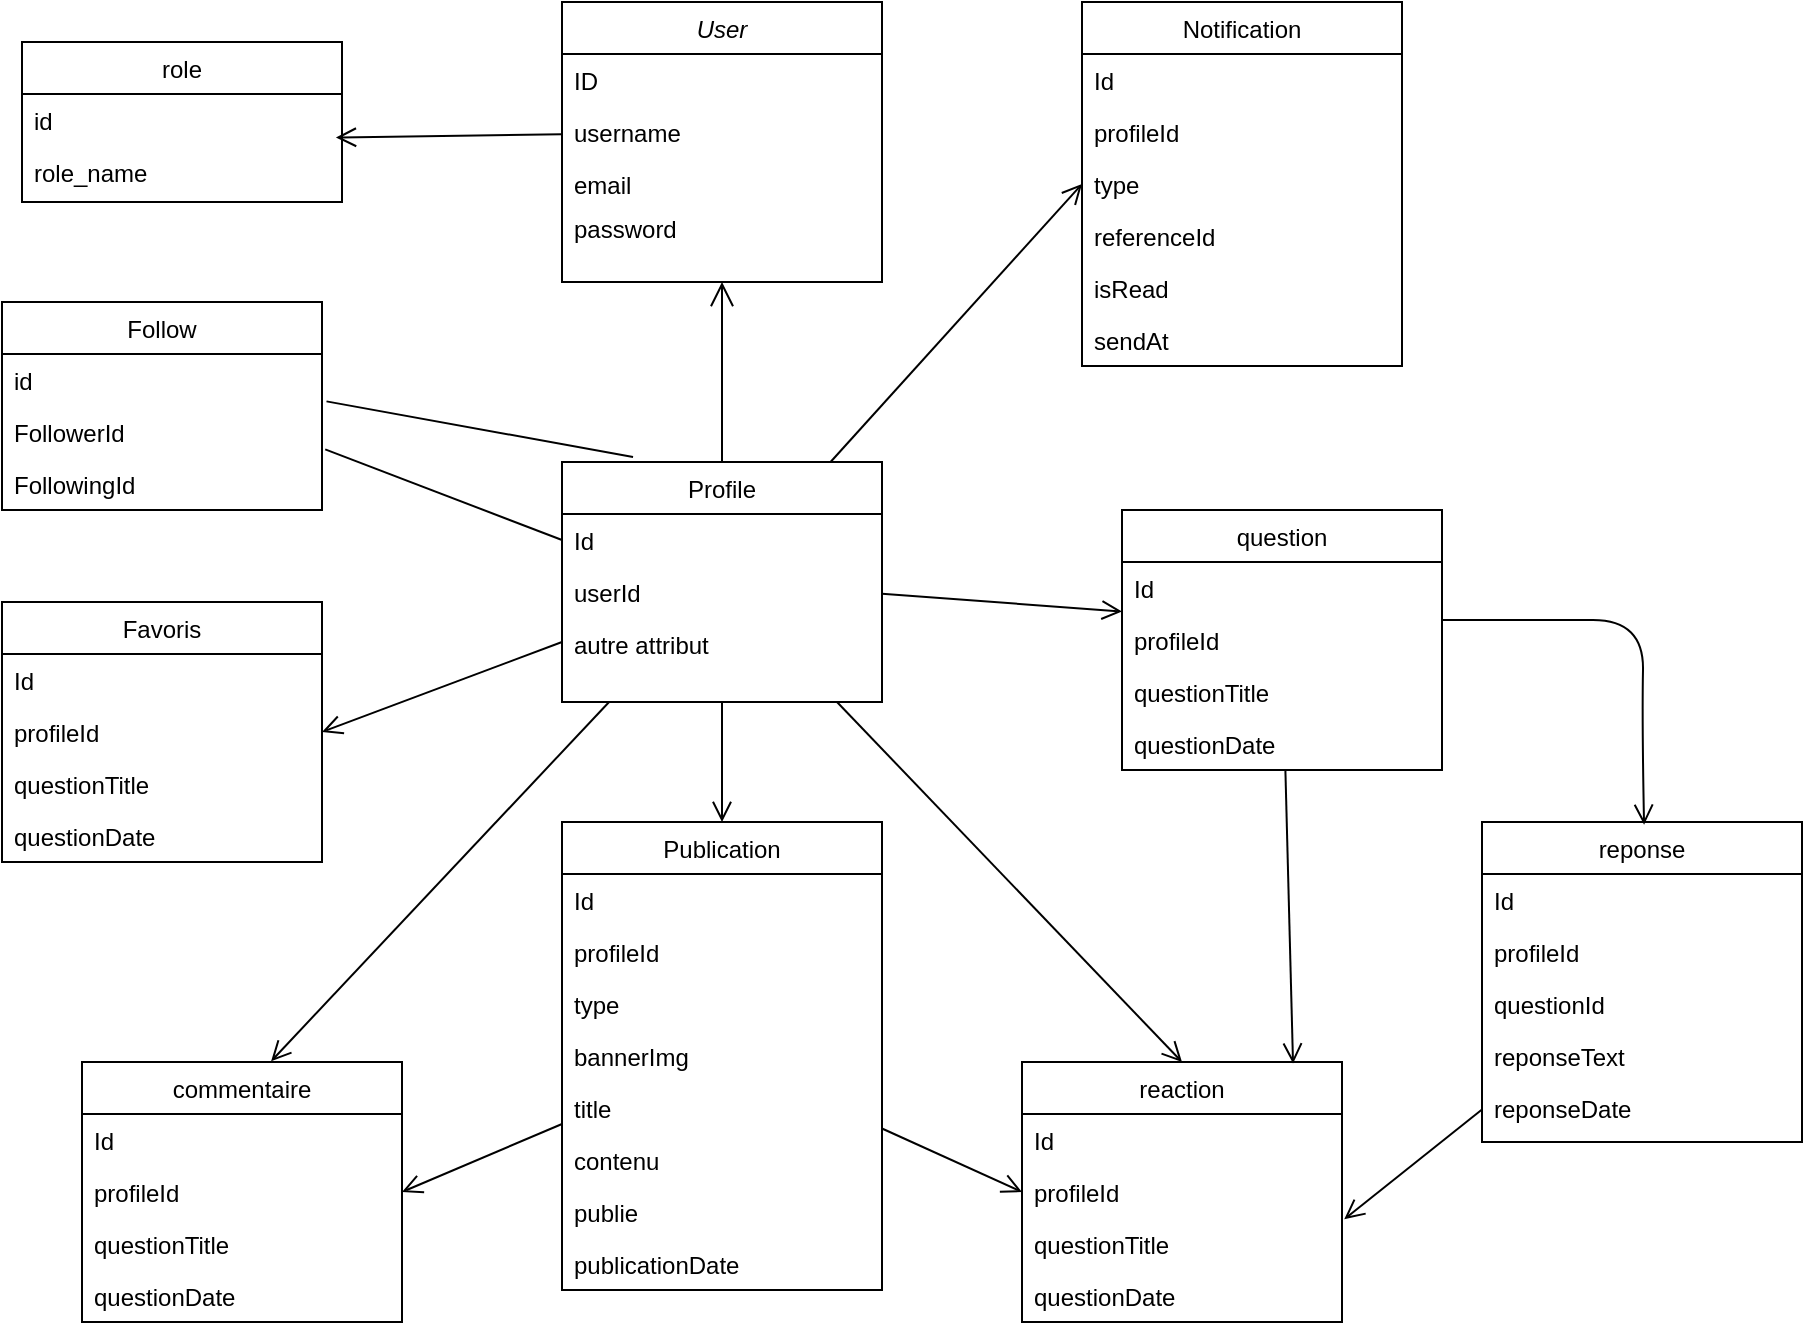 <mxfile version="26.0.2">
  <diagram id="C5RBs43oDa-KdzZeNtuy" name="Page-1">
    <mxGraphModel dx="2227" dy="763" grid="1" gridSize="10" guides="1" tooltips="1" connect="1" arrows="1" fold="1" page="1" pageScale="1" pageWidth="827" pageHeight="1169" math="0" shadow="0">
      <root>
        <mxCell id="WIyWlLk6GJQsqaUBKTNV-0" />
        <mxCell id="WIyWlLk6GJQsqaUBKTNV-1" parent="WIyWlLk6GJQsqaUBKTNV-0" />
        <mxCell id="zkfFHV4jXpPFQw0GAbJ--0" value="User" style="swimlane;fontStyle=2;align=center;verticalAlign=top;childLayout=stackLayout;horizontal=1;startSize=26;horizontalStack=0;resizeParent=1;resizeLast=0;collapsible=1;marginBottom=0;rounded=0;shadow=0;strokeWidth=1;" parent="WIyWlLk6GJQsqaUBKTNV-1" vertex="1">
          <mxGeometry x="120" y="130" width="160" height="140" as="geometry">
            <mxRectangle x="230" y="140" width="160" height="26" as="alternateBounds" />
          </mxGeometry>
        </mxCell>
        <mxCell id="zkfFHV4jXpPFQw0GAbJ--1" value="ID" style="text;align=left;verticalAlign=top;spacingLeft=4;spacingRight=4;overflow=hidden;rotatable=0;points=[[0,0.5],[1,0.5]];portConstraint=eastwest;" parent="zkfFHV4jXpPFQw0GAbJ--0" vertex="1">
          <mxGeometry y="26" width="160" height="26" as="geometry" />
        </mxCell>
        <mxCell id="zkfFHV4jXpPFQw0GAbJ--2" value="username" style="text;align=left;verticalAlign=top;spacingLeft=4;spacingRight=4;overflow=hidden;rotatable=0;points=[[0,0.5],[1,0.5]];portConstraint=eastwest;rounded=0;shadow=0;html=0;" parent="zkfFHV4jXpPFQw0GAbJ--0" vertex="1">
          <mxGeometry y="52" width="160" height="26" as="geometry" />
        </mxCell>
        <mxCell id="zkfFHV4jXpPFQw0GAbJ--3" value="email" style="text;align=left;verticalAlign=top;spacingLeft=4;spacingRight=4;overflow=hidden;rotatable=0;points=[[0,0.5],[1,0.5]];portConstraint=eastwest;rounded=0;shadow=0;html=0;" parent="zkfFHV4jXpPFQw0GAbJ--0" vertex="1">
          <mxGeometry y="78" width="160" height="22" as="geometry" />
        </mxCell>
        <mxCell id="zkfFHV4jXpPFQw0GAbJ--5" value="password" style="text;align=left;verticalAlign=top;spacingLeft=4;spacingRight=4;overflow=hidden;rotatable=0;points=[[0,0.5],[1,0.5]];portConstraint=eastwest;" parent="zkfFHV4jXpPFQw0GAbJ--0" vertex="1">
          <mxGeometry y="100" width="160" height="26" as="geometry" />
        </mxCell>
        <mxCell id="ebhIUU0zslcEcWrlXmNj-18" style="edgeStyle=none;curved=1;rounded=0;orthogonalLoop=1;jettySize=auto;html=1;entryX=0;entryY=0.5;entryDx=0;entryDy=0;fontSize=12;startSize=8;endSize=8;endArrow=open;endFill=0;" edge="1" parent="WIyWlLk6GJQsqaUBKTNV-1" source="zkfFHV4jXpPFQw0GAbJ--6" target="ebhIUU0zslcEcWrlXmNj-13">
          <mxGeometry relative="1" as="geometry" />
        </mxCell>
        <mxCell id="ebhIUU0zslcEcWrlXmNj-19" style="edgeStyle=none;curved=1;rounded=0;orthogonalLoop=1;jettySize=auto;html=1;entryX=0.5;entryY=0;entryDx=0;entryDy=0;fontSize=12;startSize=8;endSize=8;endArrow=open;endFill=0;" edge="1" parent="WIyWlLk6GJQsqaUBKTNV-1" source="zkfFHV4jXpPFQw0GAbJ--6" target="ebhIUU0zslcEcWrlXmNj-6">
          <mxGeometry relative="1" as="geometry" />
        </mxCell>
        <mxCell id="ebhIUU0zslcEcWrlXmNj-53" style="edgeStyle=none;curved=1;rounded=0;orthogonalLoop=1;jettySize=auto;html=1;entryX=1;entryY=0.5;entryDx=0;entryDy=0;fontSize=12;startSize=8;endSize=8;endArrow=open;endFill=0;" edge="1" parent="WIyWlLk6GJQsqaUBKTNV-1" source="zkfFHV4jXpPFQw0GAbJ--6" target="ebhIUU0zslcEcWrlXmNj-48">
          <mxGeometry relative="1" as="geometry" />
        </mxCell>
        <mxCell id="ebhIUU0zslcEcWrlXmNj-68" style="edgeStyle=none;curved=1;rounded=0;orthogonalLoop=1;jettySize=auto;html=1;entryX=0.5;entryY=0;entryDx=0;entryDy=0;fontSize=12;startSize=8;endSize=8;endArrow=open;endFill=0;" edge="1" parent="WIyWlLk6GJQsqaUBKTNV-1" source="zkfFHV4jXpPFQw0GAbJ--6" target="ebhIUU0zslcEcWrlXmNj-63">
          <mxGeometry relative="1" as="geometry" />
        </mxCell>
        <mxCell id="zkfFHV4jXpPFQw0GAbJ--6" value="Profile" style="swimlane;fontStyle=0;align=center;verticalAlign=top;childLayout=stackLayout;horizontal=1;startSize=26;horizontalStack=0;resizeParent=1;resizeLast=0;collapsible=1;marginBottom=0;rounded=0;shadow=0;strokeWidth=1;" parent="WIyWlLk6GJQsqaUBKTNV-1" vertex="1">
          <mxGeometry x="120" y="360" width="160" height="120" as="geometry">
            <mxRectangle x="130" y="380" width="160" height="26" as="alternateBounds" />
          </mxGeometry>
        </mxCell>
        <mxCell id="zkfFHV4jXpPFQw0GAbJ--7" value="Id" style="text;align=left;verticalAlign=top;spacingLeft=4;spacingRight=4;overflow=hidden;rotatable=0;points=[[0,0.5],[1,0.5]];portConstraint=eastwest;" parent="zkfFHV4jXpPFQw0GAbJ--6" vertex="1">
          <mxGeometry y="26" width="160" height="26" as="geometry" />
        </mxCell>
        <mxCell id="zkfFHV4jXpPFQw0GAbJ--8" value="userId" style="text;align=left;verticalAlign=top;spacingLeft=4;spacingRight=4;overflow=hidden;rotatable=0;points=[[0,0.5],[1,0.5]];portConstraint=eastwest;rounded=0;shadow=0;html=0;" parent="zkfFHV4jXpPFQw0GAbJ--6" vertex="1">
          <mxGeometry y="52" width="160" height="26" as="geometry" />
        </mxCell>
        <mxCell id="ebhIUU0zslcEcWrlXmNj-0" value="autre attribut" style="text;align=left;verticalAlign=top;spacingLeft=4;spacingRight=4;overflow=hidden;rotatable=0;points=[[0,0.5],[1,0.5]];portConstraint=eastwest;rounded=0;shadow=0;html=0;" vertex="1" parent="zkfFHV4jXpPFQw0GAbJ--6">
          <mxGeometry y="78" width="160" height="26" as="geometry" />
        </mxCell>
        <mxCell id="zkfFHV4jXpPFQw0GAbJ--12" value="" style="endArrow=open;endSize=10;endFill=0;shadow=0;strokeWidth=1;rounded=0;curved=0;edgeStyle=elbowEdgeStyle;elbow=vertical;" parent="WIyWlLk6GJQsqaUBKTNV-1" source="zkfFHV4jXpPFQw0GAbJ--6" target="zkfFHV4jXpPFQw0GAbJ--0" edge="1">
          <mxGeometry width="160" relative="1" as="geometry">
            <mxPoint x="200" y="203" as="sourcePoint" />
            <mxPoint x="200" y="203" as="targetPoint" />
            <Array as="points">
              <mxPoint x="200" y="310" />
            </Array>
          </mxGeometry>
        </mxCell>
        <mxCell id="zkfFHV4jXpPFQw0GAbJ--13" value="Follow" style="swimlane;fontStyle=0;align=center;verticalAlign=top;childLayout=stackLayout;horizontal=1;startSize=26;horizontalStack=0;resizeParent=1;resizeLast=0;collapsible=1;marginBottom=0;rounded=0;shadow=0;strokeWidth=1;" parent="WIyWlLk6GJQsqaUBKTNV-1" vertex="1">
          <mxGeometry x="-160" y="280" width="160" height="104" as="geometry">
            <mxRectangle x="340" y="380" width="170" height="26" as="alternateBounds" />
          </mxGeometry>
        </mxCell>
        <mxCell id="ebhIUU0zslcEcWrlXmNj-4" value="id" style="text;align=left;verticalAlign=top;spacingLeft=4;spacingRight=4;overflow=hidden;rotatable=0;points=[[0,0.5],[1,0.5]];portConstraint=eastwest;" vertex="1" parent="zkfFHV4jXpPFQw0GAbJ--13">
          <mxGeometry y="26" width="160" height="26" as="geometry" />
        </mxCell>
        <mxCell id="ebhIUU0zslcEcWrlXmNj-3" value="FollowerId" style="text;align=left;verticalAlign=top;spacingLeft=4;spacingRight=4;overflow=hidden;rotatable=0;points=[[0,0.5],[1,0.5]];portConstraint=eastwest;" vertex="1" parent="zkfFHV4jXpPFQw0GAbJ--13">
          <mxGeometry y="52" width="160" height="26" as="geometry" />
        </mxCell>
        <mxCell id="ebhIUU0zslcEcWrlXmNj-5" value="FollowingId" style="text;align=left;verticalAlign=top;spacingLeft=4;spacingRight=4;overflow=hidden;rotatable=0;points=[[0,0.5],[1,0.5]];portConstraint=eastwest;" vertex="1" parent="zkfFHV4jXpPFQw0GAbJ--13">
          <mxGeometry y="78" width="160" height="26" as="geometry" />
        </mxCell>
        <mxCell id="zkfFHV4jXpPFQw0GAbJ--17" value="role" style="swimlane;fontStyle=0;align=center;verticalAlign=top;childLayout=stackLayout;horizontal=1;startSize=26;horizontalStack=0;resizeParent=1;resizeLast=0;collapsible=1;marginBottom=0;rounded=0;shadow=0;strokeWidth=1;" parent="WIyWlLk6GJQsqaUBKTNV-1" vertex="1">
          <mxGeometry x="-150" y="150" width="160" height="80" as="geometry">
            <mxRectangle x="550" y="140" width="160" height="26" as="alternateBounds" />
          </mxGeometry>
        </mxCell>
        <mxCell id="zkfFHV4jXpPFQw0GAbJ--18" value="id" style="text;align=left;verticalAlign=top;spacingLeft=4;spacingRight=4;overflow=hidden;rotatable=0;points=[[0,0.5],[1,0.5]];portConstraint=eastwest;" parent="zkfFHV4jXpPFQw0GAbJ--17" vertex="1">
          <mxGeometry y="26" width="160" height="26" as="geometry" />
        </mxCell>
        <mxCell id="zkfFHV4jXpPFQw0GAbJ--22" value="role_name" style="text;align=left;verticalAlign=top;spacingLeft=4;spacingRight=4;overflow=hidden;rotatable=0;points=[[0,0.5],[1,0.5]];portConstraint=eastwest;rounded=0;shadow=0;html=0;" parent="zkfFHV4jXpPFQw0GAbJ--17" vertex="1">
          <mxGeometry y="52" width="160" height="26" as="geometry" />
        </mxCell>
        <mxCell id="ebhIUU0zslcEcWrlXmNj-1" style="edgeStyle=none;curved=1;rounded=0;orthogonalLoop=1;jettySize=auto;html=1;entryX=0.222;entryY=-0.021;entryDx=0;entryDy=0;entryPerimeter=0;fontSize=12;startSize=8;endSize=8;endArrow=none;endFill=0;exitX=1.014;exitY=0.911;exitDx=0;exitDy=0;exitPerimeter=0;" edge="1" parent="WIyWlLk6GJQsqaUBKTNV-1" source="ebhIUU0zslcEcWrlXmNj-4" target="zkfFHV4jXpPFQw0GAbJ--6">
          <mxGeometry relative="1" as="geometry">
            <mxPoint x="14.509" y="426" as="sourcePoint" />
          </mxGeometry>
        </mxCell>
        <mxCell id="ebhIUU0zslcEcWrlXmNj-2" style="edgeStyle=none;curved=1;rounded=0;orthogonalLoop=1;jettySize=auto;html=1;entryX=1.01;entryY=0.834;entryDx=0;entryDy=0;entryPerimeter=0;fontSize=12;startSize=8;endSize=8;endArrow=none;endFill=0;exitX=0;exitY=0.5;exitDx=0;exitDy=0;" edge="1" parent="WIyWlLk6GJQsqaUBKTNV-1" source="zkfFHV4jXpPFQw0GAbJ--7" target="ebhIUU0zslcEcWrlXmNj-3">
          <mxGeometry relative="1" as="geometry">
            <mxPoint x="110" y="400" as="sourcePoint" />
            <mxPoint x="20" y="450.7" as="targetPoint" />
          </mxGeometry>
        </mxCell>
        <mxCell id="ebhIUU0zslcEcWrlXmNj-62" style="edgeStyle=none;curved=1;rounded=0;orthogonalLoop=1;jettySize=auto;html=1;entryX=1;entryY=0.5;entryDx=0;entryDy=0;fontSize=12;startSize=8;endSize=8;endArrow=open;endFill=0;" edge="1" parent="WIyWlLk6GJQsqaUBKTNV-1" source="ebhIUU0zslcEcWrlXmNj-6" target="ebhIUU0zslcEcWrlXmNj-57">
          <mxGeometry relative="1" as="geometry" />
        </mxCell>
        <mxCell id="ebhIUU0zslcEcWrlXmNj-71" style="edgeStyle=none;curved=1;rounded=0;orthogonalLoop=1;jettySize=auto;html=1;entryX=0;entryY=0.5;entryDx=0;entryDy=0;fontSize=12;startSize=8;endSize=8;endArrow=open;endFill=0;" edge="1" parent="WIyWlLk6GJQsqaUBKTNV-1" source="ebhIUU0zslcEcWrlXmNj-6" target="ebhIUU0zslcEcWrlXmNj-65">
          <mxGeometry relative="1" as="geometry" />
        </mxCell>
        <mxCell id="ebhIUU0zslcEcWrlXmNj-6" value="Publication" style="swimlane;fontStyle=0;align=center;verticalAlign=top;childLayout=stackLayout;horizontal=1;startSize=26;horizontalStack=0;resizeParent=1;resizeLast=0;collapsible=1;marginBottom=0;rounded=0;shadow=0;strokeWidth=1;" vertex="1" parent="WIyWlLk6GJQsqaUBKTNV-1">
          <mxGeometry x="120" y="540" width="160" height="234" as="geometry">
            <mxRectangle x="130" y="380" width="160" height="26" as="alternateBounds" />
          </mxGeometry>
        </mxCell>
        <mxCell id="ebhIUU0zslcEcWrlXmNj-7" value="Id" style="text;align=left;verticalAlign=top;spacingLeft=4;spacingRight=4;overflow=hidden;rotatable=0;points=[[0,0.5],[1,0.5]];portConstraint=eastwest;" vertex="1" parent="ebhIUU0zslcEcWrlXmNj-6">
          <mxGeometry y="26" width="160" height="26" as="geometry" />
        </mxCell>
        <mxCell id="ebhIUU0zslcEcWrlXmNj-8" value="profileId" style="text;align=left;verticalAlign=top;spacingLeft=4;spacingRight=4;overflow=hidden;rotatable=0;points=[[0,0.5],[1,0.5]];portConstraint=eastwest;rounded=0;shadow=0;html=0;" vertex="1" parent="ebhIUU0zslcEcWrlXmNj-6">
          <mxGeometry y="52" width="160" height="26" as="geometry" />
        </mxCell>
        <mxCell id="ebhIUU0zslcEcWrlXmNj-25" value="type" style="text;align=left;verticalAlign=top;spacingLeft=4;spacingRight=4;overflow=hidden;rotatable=0;points=[[0,0.5],[1,0.5]];portConstraint=eastwest;rounded=0;shadow=0;html=0;" vertex="1" parent="ebhIUU0zslcEcWrlXmNj-6">
          <mxGeometry y="78" width="160" height="26" as="geometry" />
        </mxCell>
        <mxCell id="ebhIUU0zslcEcWrlXmNj-9" value="bannerImg" style="text;align=left;verticalAlign=top;spacingLeft=4;spacingRight=4;overflow=hidden;rotatable=0;points=[[0,0.5],[1,0.5]];portConstraint=eastwest;rounded=0;shadow=0;html=0;" vertex="1" parent="ebhIUU0zslcEcWrlXmNj-6">
          <mxGeometry y="104" width="160" height="26" as="geometry" />
        </mxCell>
        <mxCell id="ebhIUU0zslcEcWrlXmNj-21" value="title" style="text;align=left;verticalAlign=top;spacingLeft=4;spacingRight=4;overflow=hidden;rotatable=0;points=[[0,0.5],[1,0.5]];portConstraint=eastwest;rounded=0;shadow=0;html=0;" vertex="1" parent="ebhIUU0zslcEcWrlXmNj-6">
          <mxGeometry y="130" width="160" height="26" as="geometry" />
        </mxCell>
        <mxCell id="ebhIUU0zslcEcWrlXmNj-22" value="contenu" style="text;align=left;verticalAlign=top;spacingLeft=4;spacingRight=4;overflow=hidden;rotatable=0;points=[[0,0.5],[1,0.5]];portConstraint=eastwest;rounded=0;shadow=0;html=0;" vertex="1" parent="ebhIUU0zslcEcWrlXmNj-6">
          <mxGeometry y="156" width="160" height="26" as="geometry" />
        </mxCell>
        <mxCell id="ebhIUU0zslcEcWrlXmNj-23" value="publie" style="text;align=left;verticalAlign=top;spacingLeft=4;spacingRight=4;overflow=hidden;rotatable=0;points=[[0,0.5],[1,0.5]];portConstraint=eastwest;rounded=0;shadow=0;html=0;" vertex="1" parent="ebhIUU0zslcEcWrlXmNj-6">
          <mxGeometry y="182" width="160" height="26" as="geometry" />
        </mxCell>
        <mxCell id="ebhIUU0zslcEcWrlXmNj-24" value="publicationDate" style="text;align=left;verticalAlign=top;spacingLeft=4;spacingRight=4;overflow=hidden;rotatable=0;points=[[0,0.5],[1,0.5]];portConstraint=eastwest;rounded=0;shadow=0;html=0;" vertex="1" parent="ebhIUU0zslcEcWrlXmNj-6">
          <mxGeometry y="208" width="160" height="26" as="geometry" />
        </mxCell>
        <mxCell id="ebhIUU0zslcEcWrlXmNj-10" value="Notification" style="swimlane;fontStyle=0;align=center;verticalAlign=top;childLayout=stackLayout;horizontal=1;startSize=26;horizontalStack=0;resizeParent=1;resizeLast=0;collapsible=1;marginBottom=0;rounded=0;shadow=0;strokeWidth=1;" vertex="1" parent="WIyWlLk6GJQsqaUBKTNV-1">
          <mxGeometry x="380" y="130" width="160" height="182" as="geometry">
            <mxRectangle x="130" y="380" width="160" height="26" as="alternateBounds" />
          </mxGeometry>
        </mxCell>
        <mxCell id="ebhIUU0zslcEcWrlXmNj-11" value="Id" style="text;align=left;verticalAlign=top;spacingLeft=4;spacingRight=4;overflow=hidden;rotatable=0;points=[[0,0.5],[1,0.5]];portConstraint=eastwest;" vertex="1" parent="ebhIUU0zslcEcWrlXmNj-10">
          <mxGeometry y="26" width="160" height="26" as="geometry" />
        </mxCell>
        <mxCell id="ebhIUU0zslcEcWrlXmNj-12" value="profileId" style="text;align=left;verticalAlign=top;spacingLeft=4;spacingRight=4;overflow=hidden;rotatable=0;points=[[0,0.5],[1,0.5]];portConstraint=eastwest;rounded=0;shadow=0;html=0;" vertex="1" parent="ebhIUU0zslcEcWrlXmNj-10">
          <mxGeometry y="52" width="160" height="26" as="geometry" />
        </mxCell>
        <mxCell id="ebhIUU0zslcEcWrlXmNj-13" value="type" style="text;align=left;verticalAlign=top;spacingLeft=4;spacingRight=4;overflow=hidden;rotatable=0;points=[[0,0.5],[1,0.5]];portConstraint=eastwest;rounded=0;shadow=0;html=0;" vertex="1" parent="ebhIUU0zslcEcWrlXmNj-10">
          <mxGeometry y="78" width="160" height="26" as="geometry" />
        </mxCell>
        <mxCell id="ebhIUU0zslcEcWrlXmNj-26" value="referenceId" style="text;align=left;verticalAlign=top;spacingLeft=4;spacingRight=4;overflow=hidden;rotatable=0;points=[[0,0.5],[1,0.5]];portConstraint=eastwest;rounded=0;shadow=0;html=0;" vertex="1" parent="ebhIUU0zslcEcWrlXmNj-10">
          <mxGeometry y="104" width="160" height="26" as="geometry" />
        </mxCell>
        <mxCell id="ebhIUU0zslcEcWrlXmNj-27" value="isRead" style="text;align=left;verticalAlign=top;spacingLeft=4;spacingRight=4;overflow=hidden;rotatable=0;points=[[0,0.5],[1,0.5]];portConstraint=eastwest;rounded=0;shadow=0;html=0;" vertex="1" parent="ebhIUU0zslcEcWrlXmNj-10">
          <mxGeometry y="130" width="160" height="26" as="geometry" />
        </mxCell>
        <mxCell id="ebhIUU0zslcEcWrlXmNj-28" value="sendAt" style="text;align=left;verticalAlign=top;spacingLeft=4;spacingRight=4;overflow=hidden;rotatable=0;points=[[0,0.5],[1,0.5]];portConstraint=eastwest;rounded=0;shadow=0;html=0;" vertex="1" parent="ebhIUU0zslcEcWrlXmNj-10">
          <mxGeometry y="156" width="160" height="26" as="geometry" />
        </mxCell>
        <mxCell id="ebhIUU0zslcEcWrlXmNj-29" value="question" style="swimlane;fontStyle=0;align=center;verticalAlign=top;childLayout=stackLayout;horizontal=1;startSize=26;horizontalStack=0;resizeParent=1;resizeLast=0;collapsible=1;marginBottom=0;rounded=0;shadow=0;strokeWidth=1;" vertex="1" parent="WIyWlLk6GJQsqaUBKTNV-1">
          <mxGeometry x="400" y="384" width="160" height="130" as="geometry">
            <mxRectangle x="130" y="380" width="160" height="26" as="alternateBounds" />
          </mxGeometry>
        </mxCell>
        <mxCell id="ebhIUU0zslcEcWrlXmNj-30" value="Id" style="text;align=left;verticalAlign=top;spacingLeft=4;spacingRight=4;overflow=hidden;rotatable=0;points=[[0,0.5],[1,0.5]];portConstraint=eastwest;" vertex="1" parent="ebhIUU0zslcEcWrlXmNj-29">
          <mxGeometry y="26" width="160" height="26" as="geometry" />
        </mxCell>
        <mxCell id="ebhIUU0zslcEcWrlXmNj-31" value="profileId" style="text;align=left;verticalAlign=top;spacingLeft=4;spacingRight=4;overflow=hidden;rotatable=0;points=[[0,0.5],[1,0.5]];portConstraint=eastwest;rounded=0;shadow=0;html=0;" vertex="1" parent="ebhIUU0zslcEcWrlXmNj-29">
          <mxGeometry y="52" width="160" height="26" as="geometry" />
        </mxCell>
        <mxCell id="ebhIUU0zslcEcWrlXmNj-32" value="questionTitle" style="text;align=left;verticalAlign=top;spacingLeft=4;spacingRight=4;overflow=hidden;rotatable=0;points=[[0,0.5],[1,0.5]];portConstraint=eastwest;rounded=0;shadow=0;html=0;" vertex="1" parent="ebhIUU0zslcEcWrlXmNj-29">
          <mxGeometry y="78" width="160" height="26" as="geometry" />
        </mxCell>
        <mxCell id="ebhIUU0zslcEcWrlXmNj-33" value="questionDate" style="text;align=left;verticalAlign=top;spacingLeft=4;spacingRight=4;overflow=hidden;rotatable=0;points=[[0,0.5],[1,0.5]];portConstraint=eastwest;rounded=0;shadow=0;html=0;" vertex="1" parent="ebhIUU0zslcEcWrlXmNj-29">
          <mxGeometry y="104" width="160" height="26" as="geometry" />
        </mxCell>
        <mxCell id="ebhIUU0zslcEcWrlXmNj-36" style="edgeStyle=none;curved=1;rounded=0;orthogonalLoop=1;jettySize=auto;html=1;fontSize=12;startSize=8;endSize=8;endArrow=open;endFill=0;entryX=0;entryY=0.952;entryDx=0;entryDy=0;entryPerimeter=0;" edge="1" parent="WIyWlLk6GJQsqaUBKTNV-1" source="zkfFHV4jXpPFQw0GAbJ--6" target="ebhIUU0zslcEcWrlXmNj-30">
          <mxGeometry relative="1" as="geometry">
            <mxPoint x="411" y="425" as="targetPoint" />
          </mxGeometry>
        </mxCell>
        <mxCell id="ebhIUU0zslcEcWrlXmNj-37" value="reponse" style="swimlane;fontStyle=0;align=center;verticalAlign=top;childLayout=stackLayout;horizontal=1;startSize=26;horizontalStack=0;resizeParent=1;resizeLast=0;collapsible=1;marginBottom=0;rounded=0;shadow=0;strokeWidth=1;" vertex="1" parent="WIyWlLk6GJQsqaUBKTNV-1">
          <mxGeometry x="580" y="540" width="160" height="160" as="geometry">
            <mxRectangle x="130" y="380" width="160" height="26" as="alternateBounds" />
          </mxGeometry>
        </mxCell>
        <mxCell id="ebhIUU0zslcEcWrlXmNj-38" value="Id" style="text;align=left;verticalAlign=top;spacingLeft=4;spacingRight=4;overflow=hidden;rotatable=0;points=[[0,0.5],[1,0.5]];portConstraint=eastwest;" vertex="1" parent="ebhIUU0zslcEcWrlXmNj-37">
          <mxGeometry y="26" width="160" height="26" as="geometry" />
        </mxCell>
        <mxCell id="ebhIUU0zslcEcWrlXmNj-39" value="profileId" style="text;align=left;verticalAlign=top;spacingLeft=4;spacingRight=4;overflow=hidden;rotatable=0;points=[[0,0.5],[1,0.5]];portConstraint=eastwest;rounded=0;shadow=0;html=0;" vertex="1" parent="ebhIUU0zslcEcWrlXmNj-37">
          <mxGeometry y="52" width="160" height="26" as="geometry" />
        </mxCell>
        <mxCell id="ebhIUU0zslcEcWrlXmNj-40" value="questionId" style="text;align=left;verticalAlign=top;spacingLeft=4;spacingRight=4;overflow=hidden;rotatable=0;points=[[0,0.5],[1,0.5]];portConstraint=eastwest;rounded=0;shadow=0;html=0;" vertex="1" parent="ebhIUU0zslcEcWrlXmNj-37">
          <mxGeometry y="78" width="160" height="26" as="geometry" />
        </mxCell>
        <mxCell id="ebhIUU0zslcEcWrlXmNj-41" value="reponseText" style="text;align=left;verticalAlign=top;spacingLeft=4;spacingRight=4;overflow=hidden;rotatable=0;points=[[0,0.5],[1,0.5]];portConstraint=eastwest;rounded=0;shadow=0;html=0;" vertex="1" parent="ebhIUU0zslcEcWrlXmNj-37">
          <mxGeometry y="104" width="160" height="26" as="geometry" />
        </mxCell>
        <mxCell id="ebhIUU0zslcEcWrlXmNj-43" value="reponseDate" style="text;align=left;verticalAlign=top;spacingLeft=4;spacingRight=4;overflow=hidden;rotatable=0;points=[[0,0.5],[1,0.5]];portConstraint=eastwest;rounded=0;shadow=0;html=0;" vertex="1" parent="ebhIUU0zslcEcWrlXmNj-37">
          <mxGeometry y="130" width="160" height="26" as="geometry" />
        </mxCell>
        <mxCell id="ebhIUU0zslcEcWrlXmNj-46" value="Favoris" style="swimlane;fontStyle=0;align=center;verticalAlign=top;childLayout=stackLayout;horizontal=1;startSize=26;horizontalStack=0;resizeParent=1;resizeLast=0;collapsible=1;marginBottom=0;rounded=0;shadow=0;strokeWidth=1;" vertex="1" parent="WIyWlLk6GJQsqaUBKTNV-1">
          <mxGeometry x="-160" y="430" width="160" height="130" as="geometry">
            <mxRectangle x="130" y="380" width="160" height="26" as="alternateBounds" />
          </mxGeometry>
        </mxCell>
        <mxCell id="ebhIUU0zslcEcWrlXmNj-47" value="Id" style="text;align=left;verticalAlign=top;spacingLeft=4;spacingRight=4;overflow=hidden;rotatable=0;points=[[0,0.5],[1,0.5]];portConstraint=eastwest;" vertex="1" parent="ebhIUU0zslcEcWrlXmNj-46">
          <mxGeometry y="26" width="160" height="26" as="geometry" />
        </mxCell>
        <mxCell id="ebhIUU0zslcEcWrlXmNj-48" value="profileId" style="text;align=left;verticalAlign=top;spacingLeft=4;spacingRight=4;overflow=hidden;rotatable=0;points=[[0,0.5],[1,0.5]];portConstraint=eastwest;rounded=0;shadow=0;html=0;" vertex="1" parent="ebhIUU0zslcEcWrlXmNj-46">
          <mxGeometry y="52" width="160" height="26" as="geometry" />
        </mxCell>
        <mxCell id="ebhIUU0zslcEcWrlXmNj-49" value="questionTitle" style="text;align=left;verticalAlign=top;spacingLeft=4;spacingRight=4;overflow=hidden;rotatable=0;points=[[0,0.5],[1,0.5]];portConstraint=eastwest;rounded=0;shadow=0;html=0;" vertex="1" parent="ebhIUU0zslcEcWrlXmNj-46">
          <mxGeometry y="78" width="160" height="26" as="geometry" />
        </mxCell>
        <mxCell id="ebhIUU0zslcEcWrlXmNj-50" value="questionDate" style="text;align=left;verticalAlign=top;spacingLeft=4;spacingRight=4;overflow=hidden;rotatable=0;points=[[0,0.5],[1,0.5]];portConstraint=eastwest;rounded=0;shadow=0;html=0;" vertex="1" parent="ebhIUU0zslcEcWrlXmNj-46">
          <mxGeometry y="104" width="160" height="26" as="geometry" />
        </mxCell>
        <mxCell id="ebhIUU0zslcEcWrlXmNj-51" style="edgeStyle=none;curved=1;rounded=0;orthogonalLoop=1;jettySize=auto;html=1;entryX=0.569;entryY=0.015;entryDx=0;entryDy=0;entryPerimeter=0;fontSize=12;startSize=8;endSize=8;endArrow=open;endFill=0;" edge="1" parent="WIyWlLk6GJQsqaUBKTNV-1">
          <mxGeometry relative="1" as="geometry">
            <mxPoint x="560" y="439" as="sourcePoint" />
            <mxPoint x="661.04" y="541.4" as="targetPoint" />
            <Array as="points">
              <mxPoint x="610" y="439" />
              <mxPoint x="661" y="439" />
              <mxPoint x="660" y="489" />
            </Array>
          </mxGeometry>
        </mxCell>
        <mxCell id="ebhIUU0zslcEcWrlXmNj-55" value="commentaire" style="swimlane;fontStyle=0;align=center;verticalAlign=top;childLayout=stackLayout;horizontal=1;startSize=26;horizontalStack=0;resizeParent=1;resizeLast=0;collapsible=1;marginBottom=0;rounded=0;shadow=0;strokeWidth=1;" vertex="1" parent="WIyWlLk6GJQsqaUBKTNV-1">
          <mxGeometry x="-120" y="660" width="160" height="130" as="geometry">
            <mxRectangle x="130" y="380" width="160" height="26" as="alternateBounds" />
          </mxGeometry>
        </mxCell>
        <mxCell id="ebhIUU0zslcEcWrlXmNj-56" value="Id" style="text;align=left;verticalAlign=top;spacingLeft=4;spacingRight=4;overflow=hidden;rotatable=0;points=[[0,0.5],[1,0.5]];portConstraint=eastwest;" vertex="1" parent="ebhIUU0zslcEcWrlXmNj-55">
          <mxGeometry y="26" width="160" height="26" as="geometry" />
        </mxCell>
        <mxCell id="ebhIUU0zslcEcWrlXmNj-57" value="profileId" style="text;align=left;verticalAlign=top;spacingLeft=4;spacingRight=4;overflow=hidden;rotatable=0;points=[[0,0.5],[1,0.5]];portConstraint=eastwest;rounded=0;shadow=0;html=0;" vertex="1" parent="ebhIUU0zslcEcWrlXmNj-55">
          <mxGeometry y="52" width="160" height="26" as="geometry" />
        </mxCell>
        <mxCell id="ebhIUU0zslcEcWrlXmNj-58" value="questionTitle" style="text;align=left;verticalAlign=top;spacingLeft=4;spacingRight=4;overflow=hidden;rotatable=0;points=[[0,0.5],[1,0.5]];portConstraint=eastwest;rounded=0;shadow=0;html=0;" vertex="1" parent="ebhIUU0zslcEcWrlXmNj-55">
          <mxGeometry y="78" width="160" height="26" as="geometry" />
        </mxCell>
        <mxCell id="ebhIUU0zslcEcWrlXmNj-59" value="questionDate" style="text;align=left;verticalAlign=top;spacingLeft=4;spacingRight=4;overflow=hidden;rotatable=0;points=[[0,0.5],[1,0.5]];portConstraint=eastwest;rounded=0;shadow=0;html=0;" vertex="1" parent="ebhIUU0zslcEcWrlXmNj-55">
          <mxGeometry y="104" width="160" height="26" as="geometry" />
        </mxCell>
        <mxCell id="ebhIUU0zslcEcWrlXmNj-60" style="edgeStyle=none;curved=1;rounded=0;orthogonalLoop=1;jettySize=auto;html=1;entryX=0.981;entryY=0.837;entryDx=0;entryDy=0;entryPerimeter=0;fontSize=12;startSize=8;endSize=8;endArrow=open;endFill=0;" edge="1" parent="WIyWlLk6GJQsqaUBKTNV-1" source="zkfFHV4jXpPFQw0GAbJ--2" target="zkfFHV4jXpPFQw0GAbJ--18">
          <mxGeometry relative="1" as="geometry" />
        </mxCell>
        <mxCell id="ebhIUU0zslcEcWrlXmNj-61" style="edgeStyle=none;curved=1;rounded=0;orthogonalLoop=1;jettySize=auto;html=1;entryX=0.591;entryY=-0.003;entryDx=0;entryDy=0;entryPerimeter=0;fontSize=12;startSize=8;endSize=8;endArrow=open;endFill=0;" edge="1" parent="WIyWlLk6GJQsqaUBKTNV-1" source="zkfFHV4jXpPFQw0GAbJ--6" target="ebhIUU0zslcEcWrlXmNj-55">
          <mxGeometry relative="1" as="geometry" />
        </mxCell>
        <mxCell id="ebhIUU0zslcEcWrlXmNj-63" value="reaction" style="swimlane;fontStyle=0;align=center;verticalAlign=top;childLayout=stackLayout;horizontal=1;startSize=26;horizontalStack=0;resizeParent=1;resizeLast=0;collapsible=1;marginBottom=0;rounded=0;shadow=0;strokeWidth=1;" vertex="1" parent="WIyWlLk6GJQsqaUBKTNV-1">
          <mxGeometry x="350" y="660" width="160" height="130" as="geometry">
            <mxRectangle x="130" y="380" width="160" height="26" as="alternateBounds" />
          </mxGeometry>
        </mxCell>
        <mxCell id="ebhIUU0zslcEcWrlXmNj-64" value="Id" style="text;align=left;verticalAlign=top;spacingLeft=4;spacingRight=4;overflow=hidden;rotatable=0;points=[[0,0.5],[1,0.5]];portConstraint=eastwest;" vertex="1" parent="ebhIUU0zslcEcWrlXmNj-63">
          <mxGeometry y="26" width="160" height="26" as="geometry" />
        </mxCell>
        <mxCell id="ebhIUU0zslcEcWrlXmNj-65" value="profileId" style="text;align=left;verticalAlign=top;spacingLeft=4;spacingRight=4;overflow=hidden;rotatable=0;points=[[0,0.5],[1,0.5]];portConstraint=eastwest;rounded=0;shadow=0;html=0;" vertex="1" parent="ebhIUU0zslcEcWrlXmNj-63">
          <mxGeometry y="52" width="160" height="26" as="geometry" />
        </mxCell>
        <mxCell id="ebhIUU0zslcEcWrlXmNj-66" value="questionTitle" style="text;align=left;verticalAlign=top;spacingLeft=4;spacingRight=4;overflow=hidden;rotatable=0;points=[[0,0.5],[1,0.5]];portConstraint=eastwest;rounded=0;shadow=0;html=0;" vertex="1" parent="ebhIUU0zslcEcWrlXmNj-63">
          <mxGeometry y="78" width="160" height="26" as="geometry" />
        </mxCell>
        <mxCell id="ebhIUU0zslcEcWrlXmNj-67" value="questionDate" style="text;align=left;verticalAlign=top;spacingLeft=4;spacingRight=4;overflow=hidden;rotatable=0;points=[[0,0.5],[1,0.5]];portConstraint=eastwest;rounded=0;shadow=0;html=0;" vertex="1" parent="ebhIUU0zslcEcWrlXmNj-63">
          <mxGeometry y="104" width="160" height="26" as="geometry" />
        </mxCell>
        <mxCell id="ebhIUU0zslcEcWrlXmNj-69" style="edgeStyle=none;curved=1;rounded=0;orthogonalLoop=1;jettySize=auto;html=1;entryX=0.847;entryY=0.006;entryDx=0;entryDy=0;entryPerimeter=0;fontSize=12;startSize=8;endSize=8;endArrow=open;endFill=0;" edge="1" parent="WIyWlLk6GJQsqaUBKTNV-1" source="ebhIUU0zslcEcWrlXmNj-29" target="ebhIUU0zslcEcWrlXmNj-63">
          <mxGeometry relative="1" as="geometry" />
        </mxCell>
        <mxCell id="ebhIUU0zslcEcWrlXmNj-70" style="edgeStyle=none;curved=1;rounded=0;orthogonalLoop=1;jettySize=auto;html=1;entryX=1.007;entryY=0.023;entryDx=0;entryDy=0;entryPerimeter=0;fontSize=12;startSize=8;endSize=8;endArrow=open;endFill=0;" edge="1" parent="WIyWlLk6GJQsqaUBKTNV-1" source="ebhIUU0zslcEcWrlXmNj-37" target="ebhIUU0zslcEcWrlXmNj-66">
          <mxGeometry relative="1" as="geometry" />
        </mxCell>
      </root>
    </mxGraphModel>
  </diagram>
</mxfile>
